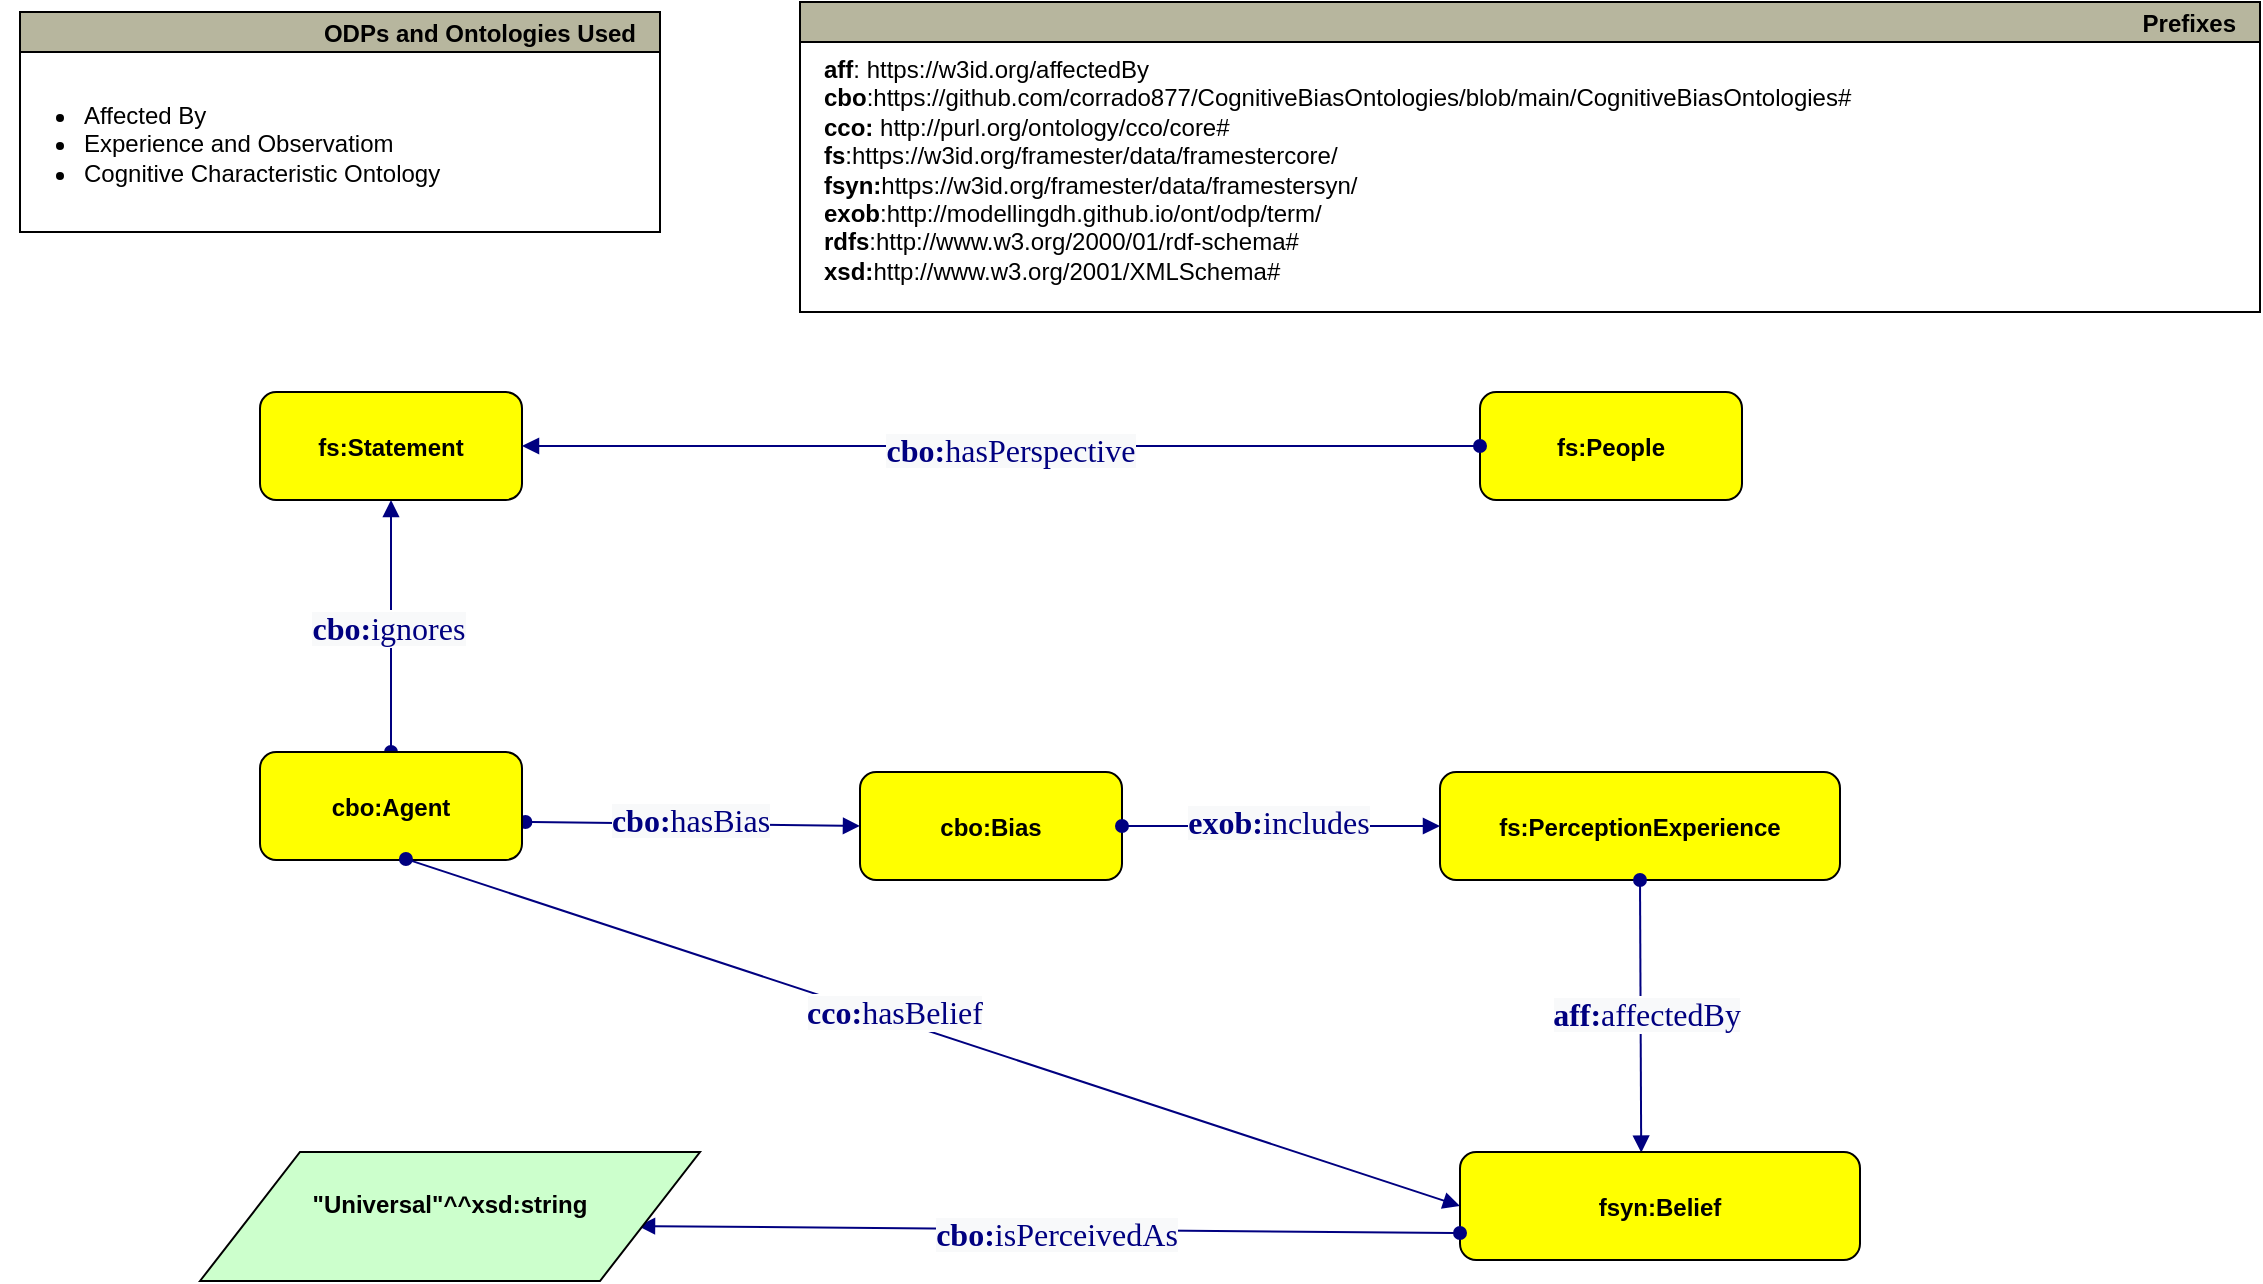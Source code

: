 <mxfile version="24.2.0" type="device">
  <diagram name="Pagina-1" id="8Zuj182LmP67Cn_kZf86">
    <mxGraphModel dx="1050" dy="569" grid="1" gridSize="10" guides="1" tooltips="1" connect="1" arrows="1" fold="1" page="1" pageScale="1" pageWidth="4681" pageHeight="3300" math="0" shadow="0">
      <root>
        <mxCell id="0" />
        <mxCell id="1" parent="0" />
        <mxCell id="EN4isxr8mFQcJcqiqdl0-3" value="Prefixes" style="graphMlID=n0;shape=swimlane;startSize=20;fillColor=#b7b69e;strokeColor=#000000;strokeWidth=1.0;align=right;spacingRight=10;fontStyle=1" parent="1" vertex="1">
          <mxGeometry x="450" y="75" width="730" height="155" as="geometry">
            <mxRectangle x="-550" y="110" width="100" height="30" as="alternateBounds" />
          </mxGeometry>
        </mxCell>
        <UserObject label="&lt;b style=&quot;border-color: var(--border-color);&quot;&gt;aff&lt;/b&gt;:&amp;nbsp;https://w3id.org/affectedBy&amp;nbsp;&lt;br&gt;&lt;b&gt;cbo&lt;/b&gt;:https://github.com/corrado877/CognitiveBiasOntologies/blob/main/CognitiveBiasOntologies#&lt;br&gt;&lt;b style=&quot;border-color: var(--border-color);&quot;&gt;cco:&amp;nbsp;&lt;/b&gt;http://purl.org/ontology/cco/core#&lt;br&gt;&lt;b&gt;fs&lt;/b&gt;:https://w3id.org/framester/data/framestercore/&lt;div&gt;&lt;b&gt;fsyn:&lt;/b&gt;https://w3id.org/framester/data/framestersyn/&lt;br&gt;&lt;div&gt;&lt;b style=&quot;background-color: initial;&quot;&gt;exob&lt;/b&gt;&lt;span style=&quot;background-color: initial;&quot;&gt;:&lt;/span&gt;&lt;span style=&quot;background-color: initial;&quot;&gt;http://modellingdh.github.io/ont/odp/term/&lt;/span&gt;&lt;br&gt;&lt;/div&gt;&lt;div&gt;&lt;b&gt;rdfs&lt;/b&gt;:http://www.w3.org/2000/01/rdf-schema#&lt;br&gt;&lt;b style=&quot;border-color: var(--border-color);&quot;&gt;xsd:&lt;/b&gt;&lt;span style=&quot;border-color: var(--border-color); background-color: initial;&quot;&gt;http://www.w3.org/2001/XMLSchema#&lt;/span&gt;&lt;/div&gt;&lt;/div&gt;" link="http://www.w3.org/2000/01/rdf-schema#" id="EN4isxr8mFQcJcqiqdl0-4">
          <mxCell style="text;whiteSpace=wrap;html=1;" parent="EN4isxr8mFQcJcqiqdl0-3" vertex="1">
            <mxGeometry x="10" y="20" width="690" height="180" as="geometry" />
          </mxCell>
        </UserObject>
        <mxCell id="EN4isxr8mFQcJcqiqdl0-5" value="ODPs and Ontologies Used" style="graphMlID=n0;shape=swimlane;startSize=20;fillColor=#b7b69e;strokeColor=#000000;strokeWidth=1.0;align=right;spacingRight=10;fontStyle=1" parent="1" vertex="1">
          <mxGeometry x="60" y="80" width="320" height="110" as="geometry" />
        </mxCell>
        <mxCell id="EN4isxr8mFQcJcqiqdl0-6" value="&lt;ul&gt;&lt;li&gt;Affected By&lt;/li&gt;&lt;li&gt;Experience and Observatiom&lt;/li&gt;&lt;li style=&quot;border-color: var(--border-color);&quot;&gt;Cognitive Characteristic Ontology&lt;/li&gt;&lt;/ul&gt;" style="text;html=1;strokeColor=none;fillColor=none;align=left;verticalAlign=middle;whiteSpace=wrap;rounded=0;" parent="EN4isxr8mFQcJcqiqdl0-5" vertex="1">
          <mxGeometry x="-10" y="-5" width="270" height="142" as="geometry" />
        </mxCell>
        <mxCell id="EN4isxr8mFQcJcqiqdl0-8" value="" style="graphMlID=e0;rounded=0;endArrow=block;strokeColor=#000080;strokeWidth=1.0;startArrow=oval;startFill=1;endFill=1;entryX=0.5;entryY=1;entryDx=0;entryDy=0;" parent="1" source="EN4isxr8mFQcJcqiqdl0-14" target="EN4isxr8mFQcJcqiqdl0-28" edge="1">
          <mxGeometry relative="1" as="geometry">
            <mxPoint x="280" y="290" as="sourcePoint" />
            <mxPoint x="246" y="330" as="targetPoint" />
          </mxGeometry>
        </mxCell>
        <mxCell id="EN4isxr8mFQcJcqiqdl0-9" value="&lt;font face=&quot;dialog&quot; color=&quot;#000080&quot;&gt;&lt;span style=&quot;font-size: 16px; background-color: rgb(248, 249, 250);&quot;&gt;&lt;b&gt;cbo:&lt;/b&gt;ignores&lt;/span&gt;&lt;/font&gt;" style="text;html=1;align=center;verticalAlign=middle;resizable=0;points=[];labelBackgroundColor=#ffffff;" parent="EN4isxr8mFQcJcqiqdl0-8" vertex="1" connectable="0">
          <mxGeometry x="-0.017" y="2" relative="1" as="geometry">
            <mxPoint as="offset" />
          </mxGeometry>
        </mxCell>
        <mxCell id="EN4isxr8mFQcJcqiqdl0-12" value="" style="graphMlID=e0;rounded=0;endArrow=block;strokeColor=#000080;strokeWidth=1.0;startArrow=oval;startFill=1;endFill=1;exitX=1.013;exitY=0.648;exitDx=0;exitDy=0;exitPerimeter=0;entryX=0;entryY=0.5;entryDx=0;entryDy=0;" parent="1" source="EN4isxr8mFQcJcqiqdl0-14" target="EN4isxr8mFQcJcqiqdl0-32" edge="1">
          <mxGeometry relative="1" as="geometry">
            <mxPoint x="598.03" y="385" as="sourcePoint" />
            <mxPoint x="730" y="480" as="targetPoint" />
          </mxGeometry>
        </mxCell>
        <mxCell id="EN4isxr8mFQcJcqiqdl0-13" value="&lt;font face=&quot;dialog&quot; color=&quot;#000080&quot;&gt;&lt;span style=&quot;font-size: 16px; background-color: rgb(248, 249, 250);&quot;&gt;&lt;b&gt;cbo:&lt;/b&gt;hasBias&lt;/span&gt;&lt;/font&gt;" style="text;html=1;align=center;verticalAlign=middle;resizable=0;points=[];labelBackgroundColor=#ffffff;" parent="EN4isxr8mFQcJcqiqdl0-12" vertex="1" connectable="0">
          <mxGeometry x="-0.017" y="2" relative="1" as="geometry">
            <mxPoint as="offset" />
          </mxGeometry>
        </mxCell>
        <mxCell id="EN4isxr8mFQcJcqiqdl0-14" value="cbo:Agent" style="graphMlID=n4;shape=rect;rounded=1;arcsize=30;fillColor=#ffff00;strokeColor=#000000;strokeWidth=1.0;fontStyle=1" parent="1" vertex="1">
          <mxGeometry x="180" y="450" width="131" height="54" as="geometry" />
        </mxCell>
        <mxCell id="EN4isxr8mFQcJcqiqdl0-18" value="" style="graphMlID=e0;rounded=0;endArrow=block;strokeColor=#000080;strokeWidth=1.0;startArrow=oval;startFill=1;endFill=1;exitX=0.557;exitY=0.991;exitDx=0;exitDy=0;entryX=0;entryY=0.5;entryDx=0;entryDy=0;exitPerimeter=0;" parent="1" source="EN4isxr8mFQcJcqiqdl0-14" target="EN4isxr8mFQcJcqiqdl0-41" edge="1">
          <mxGeometry relative="1" as="geometry">
            <mxPoint x="629.03" y="354" as="sourcePoint" />
            <mxPoint x="635.066" y="652.5" as="targetPoint" />
          </mxGeometry>
        </mxCell>
        <mxCell id="EN4isxr8mFQcJcqiqdl0-19" value="&lt;font face=&quot;dialog&quot; color=&quot;#000080&quot;&gt;&lt;span style=&quot;font-size: 16px; background-color: rgb(248, 249, 250);&quot;&gt;&lt;b&gt;cco:&lt;/b&gt;hasBelief&lt;/span&gt;&lt;/font&gt;" style="text;html=1;align=center;verticalAlign=middle;resizable=0;points=[];labelBackgroundColor=#ffffff;" parent="EN4isxr8mFQcJcqiqdl0-18" vertex="1" connectable="0">
          <mxGeometry x="-0.017" y="2" relative="1" as="geometry">
            <mxPoint x="-16" y="-7" as="offset" />
          </mxGeometry>
        </mxCell>
        <mxCell id="EN4isxr8mFQcJcqiqdl0-28" value="fs:Statement" style="graphMlID=n4;shape=rect;rounded=1;arcsize=30;fillColor=#ffff00;strokeColor=#000000;strokeWidth=1.0;fontStyle=1" parent="1" vertex="1">
          <mxGeometry x="180" y="270" width="131" height="54" as="geometry" />
        </mxCell>
        <mxCell id="EN4isxr8mFQcJcqiqdl0-29" value="fs:People" style="graphMlID=n4;shape=rect;rounded=1;arcsize=30;fillColor=#ffff00;strokeColor=#000000;strokeWidth=1.0;fontStyle=1" parent="1" vertex="1">
          <mxGeometry x="790" y="270" width="131" height="54" as="geometry" />
        </mxCell>
        <mxCell id="EN4isxr8mFQcJcqiqdl0-30" value="" style="graphMlID=e0;rounded=0;endArrow=block;strokeColor=#000080;strokeWidth=1.0;startArrow=oval;startFill=1;endFill=1;entryX=1;entryY=0.5;entryDx=0;entryDy=0;exitX=0;exitY=0.5;exitDx=0;exitDy=0;" parent="1" source="EN4isxr8mFQcJcqiqdl0-29" target="EN4isxr8mFQcJcqiqdl0-28" edge="1">
          <mxGeometry relative="1" as="geometry">
            <mxPoint x="256" y="460" as="sourcePoint" />
            <mxPoint x="256" y="334" as="targetPoint" />
          </mxGeometry>
        </mxCell>
        <mxCell id="EN4isxr8mFQcJcqiqdl0-31" value="&lt;font face=&quot;dialog&quot; color=&quot;#000080&quot;&gt;&lt;span style=&quot;font-size: 16px; background-color: rgb(248, 249, 250);&quot;&gt;&lt;b&gt;cbo:&lt;/b&gt;hasPerspective&lt;/span&gt;&lt;/font&gt;" style="text;html=1;align=center;verticalAlign=middle;resizable=0;points=[];labelBackgroundColor=#ffffff;" parent="EN4isxr8mFQcJcqiqdl0-30" vertex="1" connectable="0">
          <mxGeometry x="-0.017" y="2" relative="1" as="geometry">
            <mxPoint as="offset" />
          </mxGeometry>
        </mxCell>
        <mxCell id="EN4isxr8mFQcJcqiqdl0-32" value="cbo:Bias" style="graphMlID=n4;shape=rect;rounded=1;arcsize=30;fillColor=#ffff00;strokeColor=#000000;strokeWidth=1.0;fontStyle=1" parent="1" vertex="1">
          <mxGeometry x="480" y="460" width="131" height="54" as="geometry" />
        </mxCell>
        <mxCell id="EN4isxr8mFQcJcqiqdl0-35" value="fs:PerceptionExperience" style="graphMlID=n4;shape=rect;rounded=1;arcsize=30;fillColor=#ffff00;strokeColor=#000000;strokeWidth=1.0;fontStyle=1" parent="1" vertex="1">
          <mxGeometry x="770" y="460" width="200" height="54" as="geometry" />
        </mxCell>
        <mxCell id="EN4isxr8mFQcJcqiqdl0-36" value="" style="graphMlID=e0;rounded=0;endArrow=block;strokeColor=#000080;strokeWidth=1.0;startArrow=oval;startFill=1;endFill=1;exitX=1;exitY=0.5;exitDx=0;exitDy=0;entryX=0;entryY=0.5;entryDx=0;entryDy=0;" parent="1" source="EN4isxr8mFQcJcqiqdl0-32" target="EN4isxr8mFQcJcqiqdl0-35" edge="1">
          <mxGeometry relative="1" as="geometry">
            <mxPoint x="1140" y="550" as="sourcePoint" />
            <mxPoint x="1000" y="487" as="targetPoint" />
          </mxGeometry>
        </mxCell>
        <mxCell id="EN4isxr8mFQcJcqiqdl0-37" value="&lt;font face=&quot;dialog&quot; color=&quot;#000080&quot;&gt;&lt;span style=&quot;font-size: 16px; background-color: rgb(248, 249, 250);&quot;&gt;&lt;b&gt;exob:&lt;/b&gt;includes&lt;/span&gt;&lt;/font&gt;" style="text;html=1;align=center;verticalAlign=middle;resizable=0;points=[];labelBackgroundColor=#ffffff;" parent="EN4isxr8mFQcJcqiqdl0-36" vertex="1" connectable="0">
          <mxGeometry x="-0.017" y="2" relative="1" as="geometry">
            <mxPoint as="offset" />
          </mxGeometry>
        </mxCell>
        <mxCell id="EN4isxr8mFQcJcqiqdl0-39" value="" style="graphMlID=e0;rounded=0;endArrow=block;strokeColor=#000080;strokeWidth=1.0;startArrow=oval;startFill=1;endFill=1;exitX=0.5;exitY=1;exitDx=0;exitDy=0;entryX=0.453;entryY=0.006;entryDx=0;entryDy=0;entryPerimeter=0;" parent="1" source="EN4isxr8mFQcJcqiqdl0-35" target="EN4isxr8mFQcJcqiqdl0-41" edge="1">
          <mxGeometry relative="1" as="geometry">
            <mxPoint x="701" y="497" as="sourcePoint" />
            <mxPoint x="1000" y="640" as="targetPoint" />
          </mxGeometry>
        </mxCell>
        <mxCell id="EN4isxr8mFQcJcqiqdl0-40" value="&lt;font face=&quot;dialog&quot; color=&quot;#000080&quot;&gt;&lt;span style=&quot;font-size: 16px; background-color: rgb(248, 249, 250);&quot;&gt;&lt;b&gt;aff:&lt;/b&gt;affectedBy&lt;/span&gt;&lt;/font&gt;&lt;span style=&quot;color: rgba(0, 0, 0, 0); font-family: monospace; font-size: 0px; text-align: start; background-color: rgb(251, 251, 251);&quot;&gt;%3CmxGraphModel%3E%3Croot%3E%3CmxCell%20id%3D%220%22%2F%3E%3CmxCell%20id%3D%221%22%20parent%3D%220%22%2F%3E%3CmxCell%20id%3D%222%22%20value%3D%22%22%20style%3D%22graphMlID%3De0%3Brounded%3D0%3BendArrow%3Dblock%3BstrokeColor%3D%23000080%3BstrokeWidth%3D1.0%3BstartArrow%3Doval%3BstartFill%3D1%3BendFill%3D1%3BexitX%3D1%3BexitY%3D0.5%3BexitDx%3D0%3BexitDy%3D0%3BentryX%3D0%3BentryY%3D0.5%3BentryDx%3D0%3BentryDy%3D0%3B%22%20edge%3D%221%22%20parent%3D%221%22%3E%3CmxGeometry%20relative%3D%221%22%20as%3D%22geometry%22%3E%3CmxPoint%20x%3D%22691%22%20y%3D%22487%22%20as%3D%22sourcePoint%22%2F%3E%3CmxPoint%20x%3D%22900%22%20y%3D%22487%22%20as%3D%22targetPoint%22%2F%3E%3C%2FmxGeometry%3E%3C%2FmxCell%3E%3CmxCell%20id%3D%223%22%20value%3D%22%26lt%3Bfont%20face%3D%26quot%3Bdialog%26quot%3B%20color%3D%26quot%3B%23000080%26quot%3B%26gt%3B%26lt%3Bspan%20style%3D%26quot%3Bfont-size%3A%2016px%3B%20background-color%3A%20rgb(248%2C%20249%2C%20250)%3B%26quot%3B%26gt%3B%26lt%3Bb%26gt%3Bexob%3Aincludes%26lt%3B%2Fb%26gt%3B%26lt%3B%2Fspan%26gt%3B%26lt%3B%2Ffont%26gt%3B%22%20style%3D%22text%3Bhtml%3D1%3Balign%3Dcenter%3BverticalAlign%3Dmiddle%3Bresizable%3D0%3Bpoints%3D%5B%5D%3BlabelBackgroundColor%3D%23ffffff%3B%22%20vertex%3D%221%22%20connectable%3D%220%22%20parent%3D%222%22%3E%3CmxGeometry%20x%3D%22-0.017%22%20y%3D%222%22%20relative%3D%221%22%20as%3D%22geometry%22%3E%3CmxPoint%20as%3D%22offset%22%2F%3E%3C%2FmxGeometry%3E%3C%2FmxCell%3E%3C%2Froot%3E%3C%2FmxGraphModel%3E&lt;/span&gt;" style="text;html=1;align=center;verticalAlign=middle;resizable=0;points=[];labelBackgroundColor=#ffffff;" parent="EN4isxr8mFQcJcqiqdl0-39" vertex="1" connectable="0">
          <mxGeometry x="-0.017" y="2" relative="1" as="geometry">
            <mxPoint as="offset" />
          </mxGeometry>
        </mxCell>
        <mxCell id="EN4isxr8mFQcJcqiqdl0-41" value="fsyn:Belief" style="graphMlID=n4;shape=rect;rounded=1;arcsize=30;fillColor=#ffff00;strokeColor=#000000;strokeWidth=1.0;fontStyle=1" parent="1" vertex="1">
          <mxGeometry x="780" y="650" width="200" height="54" as="geometry" />
        </mxCell>
        <mxCell id="EN4isxr8mFQcJcqiqdl0-52" value="" style="graphMlID=e0;rounded=0;endArrow=block;strokeColor=#000080;strokeWidth=1.0;startArrow=oval;startFill=1;endFill=1;exitX=0;exitY=0.75;exitDx=0;exitDy=0;entryX=0.876;entryY=0.574;entryDx=0;entryDy=0;entryPerimeter=0;" parent="1" source="EN4isxr8mFQcJcqiqdl0-41" target="EN4isxr8mFQcJcqiqdl0-55" edge="1">
          <mxGeometry relative="1" as="geometry">
            <mxPoint x="798" y="710" as="sourcePoint" />
            <mxPoint x="500" y="810" as="targetPoint" />
          </mxGeometry>
        </mxCell>
        <mxCell id="EN4isxr8mFQcJcqiqdl0-53" value="&lt;font face=&quot;dialog&quot; color=&quot;#000080&quot;&gt;&lt;span style=&quot;font-size: 16px; background-color: rgb(248, 249, 250);&quot;&gt;&lt;b&gt;cbo:&lt;/b&gt;isPerceivedAs&lt;/span&gt;&lt;/font&gt;" style="text;html=1;align=center;verticalAlign=middle;resizable=0;points=[];labelBackgroundColor=#ffffff;" parent="EN4isxr8mFQcJcqiqdl0-52" vertex="1" connectable="0">
          <mxGeometry x="-0.017" y="2" relative="1" as="geometry">
            <mxPoint as="offset" />
          </mxGeometry>
        </mxCell>
        <mxCell id="EN4isxr8mFQcJcqiqdl0-55" value="&quot;Universal&quot;^^xsd:string&#xa;" style="graphMlID=n6;shape=parallelogram;fillColor=#ccffcc;strokeColor=#000000;strokeWidth=1.0;fontStyle=1" parent="1" vertex="1">
          <mxGeometry x="150" y="650" width="250" height="64.5" as="geometry" />
        </mxCell>
      </root>
    </mxGraphModel>
  </diagram>
</mxfile>
